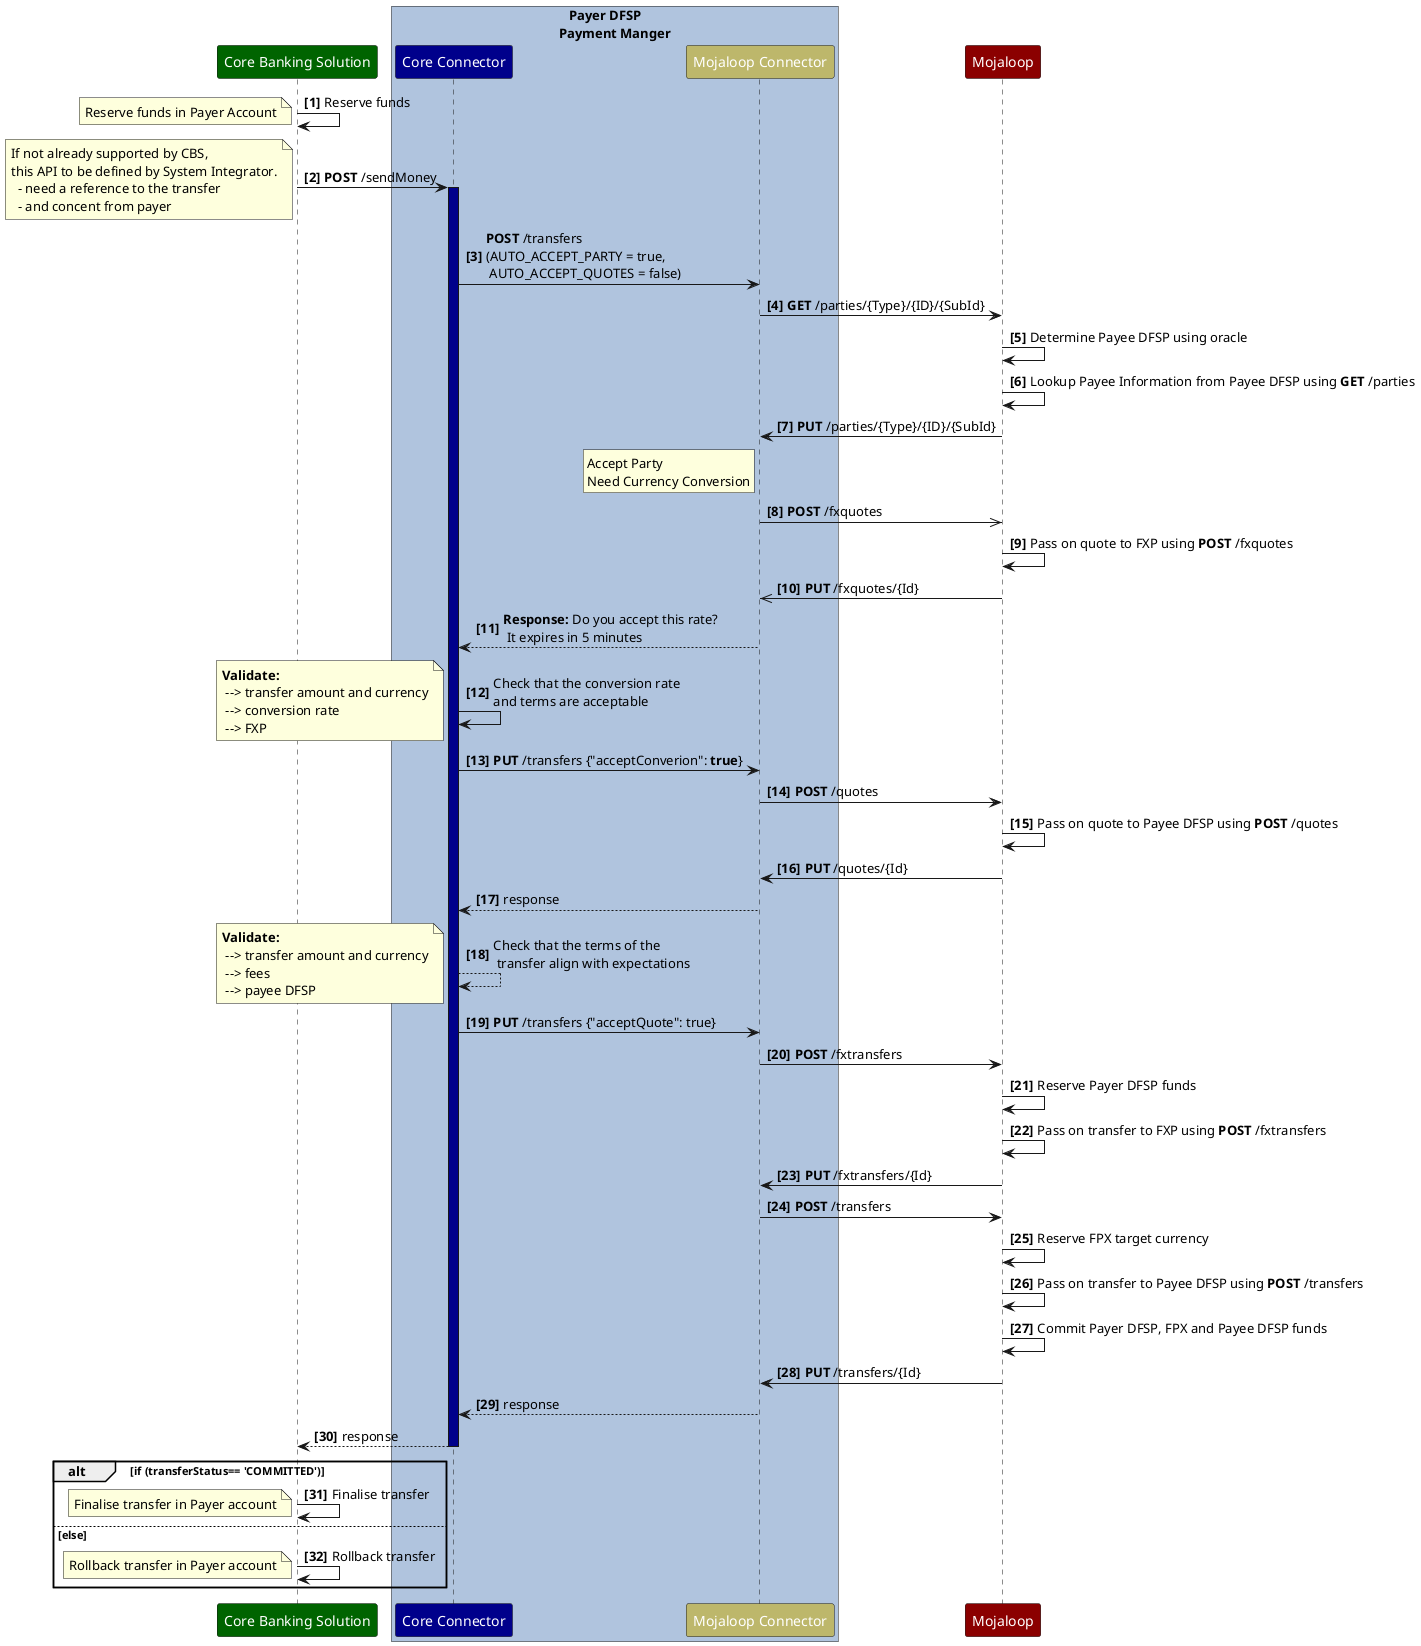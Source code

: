 @startuml PayerDFSPSingleIntegrationApiPattern
/'*****
--------------
******'/

skinparam participant { 
  FontColor white
}
  participant "Core Banking Solution" as CBS #DarkGreen
box "   Payer DFSP\nPayment Manger" #LightSteelBlue
  participant "Core Connector" as CC  #DarkBlue
  participant "Mojaloop Connector" as MC #DarkKhaki
end box
participant "Mojaloop" as Switch #DarkRed

autonumber 1 1 "<b>[0]"


CBS->CBS: Reserve funds
note left
  Reserve funds in Payer Account
end note
CBS->CC: **POST** /sendMoney 
note left
  If not already supported by CBS, 
  this API to be defined by System Integrator.
    - need a reference to the transfer 
    - and concent from payer
end note
activate CC #DarkBlue
CC->MC: **POST** /transfers \n(AUTO_ACCEPT_PARTY = true,\n AUTO_ACCEPT_QUOTES = false)
MC->Switch: **GET** /parties/{Type}/{ID}/{SubId}
Switch->Switch: Determine Payee DFSP using oracle
Switch->Switch: Lookup Payee Information from Payee DFSP using **GET** /parties
Switch->MC: **PUT** /parties/{Type}/{ID}/{SubId}
rnote left MC
  Accept Party
  Need Currency Conversion
endrnote
MC->>Switch: **POST** /fxquotes
Switch->Switch: Pass on quote to FXP using **POST** /fxquotes
Switch->>MC: **PUT** /fxquotes/{Id}
MC-->CC: **Response:** Do you accept this rate? \n It expires in 5 minutes
CC->CC: Check that the conversion rate \nand terms are acceptable
note left
  **Validate:**
   --> transfer amount and currency
   --> conversion rate
   --> FXP
end note  
CC->MC: **PUT** /transfers {"acceptConverion": **true**}
MC->Switch: **POST** /quotes
Switch->Switch: Pass on quote to Payee DFSP using **POST** /quotes
Switch->MC: **PUT** /quotes/{Id}
MC-->CC: response
CC-->CC: Check that the terms of the \n transfer align with expectations
note left
**Validate:**
 --> transfer amount and currency
 --> fees 
 --> payee DFSP
end note
CC->MC: **PUT** /transfers {"acceptQuote": true}
MC->Switch: **POST** /fxtransfers 
Switch->Switch: Reserve Payer DFSP funds
Switch->Switch: Pass on transfer to FXP using **POST** /fxtransfers
Switch->MC: **PUT** /fxtransfers/{Id}

MC->Switch: **POST** /transfers 
Switch->Switch: Reserve FPX target currency
Switch->Switch: Pass on transfer to Payee DFSP using **POST** /transfers
Switch->Switch: Commit Payer DFSP, FPX and Payee DFSP funds
Switch->MC: **PUT** /transfers/{Id}
MC-->CC: response
CC-->CBS: response
deactivate CC
alt if (transferStatus== 'COMMITTED')
CBS->CBS: Finalise transfer
note left
   Finalise transfer in Payer account
end note
else else
CBS->CBS: Rollback transfer
note left
   Rollback transfer in Payer account
end note
end 

@enduml